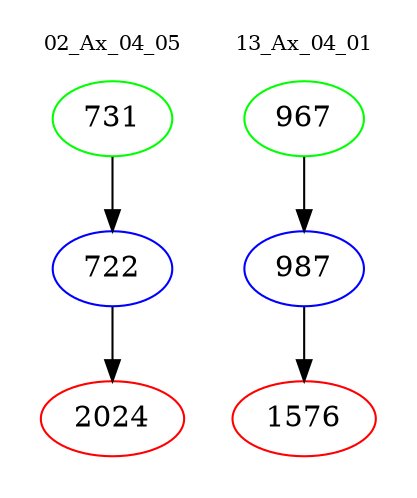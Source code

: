 digraph{
subgraph cluster_0 {
color = white
label = "02_Ax_04_05";
fontsize=10;
T0_731 [label="731", color="green"]
T0_731 -> T0_722 [color="black"]
T0_722 [label="722", color="blue"]
T0_722 -> T0_2024 [color="black"]
T0_2024 [label="2024", color="red"]
}
subgraph cluster_1 {
color = white
label = "13_Ax_04_01";
fontsize=10;
T1_967 [label="967", color="green"]
T1_967 -> T1_987 [color="black"]
T1_987 [label="987", color="blue"]
T1_987 -> T1_1576 [color="black"]
T1_1576 [label="1576", color="red"]
}
}
